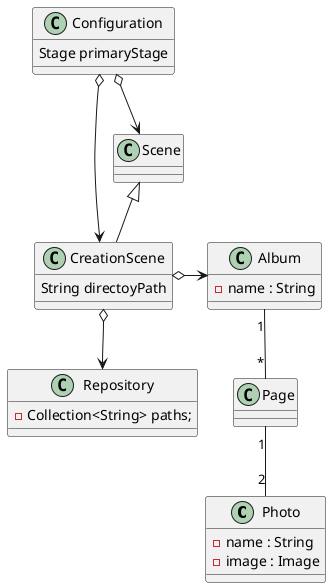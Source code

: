 @startuml ALBUM

class Photo {
    - name : String 
    - image : Image
}

class Album {
    - name : String 
}

class Page 
class Repository {
    - Collection<String> paths;
}

Album  "1" -- "*" Page
Page "1" -- "2" Photo

class Configuration {
    Stage primaryStage
}

Configuration o--> CreationScene
Configuration o--> Scene

class Scene 

class CreationScene extends Scene {
    String directoyPath
}

CreationScene o-> Album
CreationScene o--> Repository

@enduml